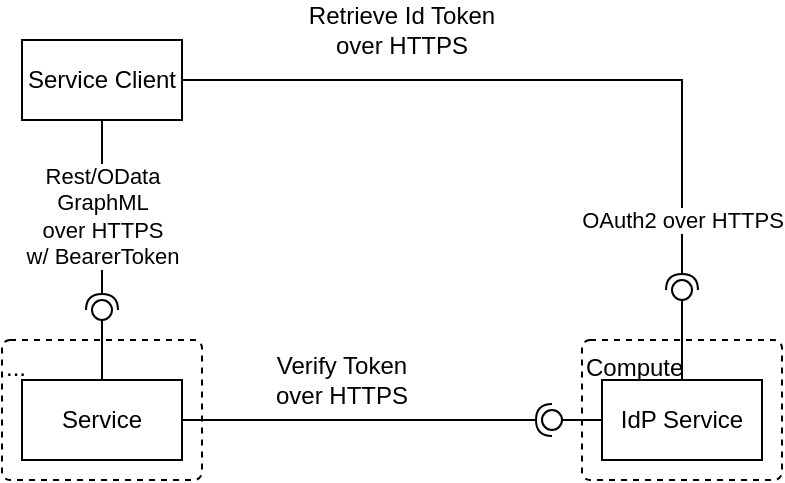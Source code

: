 <mxfile version="20.3.0" type="device"><diagram id="tFx8NVUHpEqBDBRQr2UT" name="Page-1"><mxGraphModel dx="782" dy="549" grid="1" gridSize="10" guides="1" tooltips="1" connect="1" arrows="1" fold="1" page="1" pageScale="1" pageWidth="850" pageHeight="1100" math="0" shadow="0"><root><mxCell id="0"/><mxCell id="1" parent="0"/><mxCell id="7Hd2JjvVldPIc2g6Mh50-1" value="..." style="rounded=1;whiteSpace=wrap;html=1;fillColor=none;dashed=1;align=left;verticalAlign=top;container=1;collapsible=0;recursiveResize=0;imageWidth=24;arcSize=8;absoluteArcSize=1;" parent="1" vertex="1"><mxGeometry x="110" y="220" width="100" height="70" as="geometry"/></mxCell><mxCell id="D9XaFIiuy-V0CTzfu7L--3" value="" style="rounded=0;orthogonalLoop=1;jettySize=auto;html=1;endArrow=none;endFill=0;sketch=0;sourcePerimeterSpacing=0;targetPerimeterSpacing=0;exitX=0.5;exitY=0;exitDx=0;exitDy=0;" edge="1" target="D9XaFIiuy-V0CTzfu7L--5" parent="1" source="7Hd2JjvVldPIc2g6Mh50-6"><mxGeometry relative="1" as="geometry"><mxPoint x="140" y="385" as="sourcePoint"/></mxGeometry></mxCell><mxCell id="D9XaFIiuy-V0CTzfu7L--4" value="Rest/OData&lt;br&gt;GraphML&lt;br&gt;over HTTPS&lt;br&gt;w/ BearerToken" style="rounded=0;orthogonalLoop=1;jettySize=auto;html=1;endArrow=halfCircle;endFill=0;entryX=0.5;entryY=0.5;endSize=6;strokeWidth=1;sketch=0;exitX=0.5;exitY=1;exitDx=0;exitDy=0;" edge="1" target="D9XaFIiuy-V0CTzfu7L--5" parent="1" source="7Hd2JjvVldPIc2g6Mh50-5"><mxGeometry relative="1" as="geometry"><mxPoint x="180" y="385" as="sourcePoint"/></mxGeometry></mxCell><mxCell id="D9XaFIiuy-V0CTzfu7L--5" value="" style="ellipse;whiteSpace=wrap;html=1;align=center;aspect=fixed;resizable=0;points=[];outlineConnect=0;sketch=0;" vertex="1" parent="1"><mxGeometry x="155" y="200" width="10" height="10" as="geometry"/></mxCell><mxCell id="D9XaFIiuy-V0CTzfu7L--6" value="" style="rounded=0;orthogonalLoop=1;jettySize=auto;html=1;endArrow=none;endFill=0;sketch=0;sourcePerimeterSpacing=0;targetPerimeterSpacing=0;exitX=0;exitY=0.5;exitDx=0;exitDy=0;" edge="1" target="D9XaFIiuy-V0CTzfu7L--8" parent="1" source="D9XaFIiuy-V0CTzfu7L--2"><mxGeometry relative="1" as="geometry"><mxPoint x="300" y="405" as="sourcePoint"/></mxGeometry></mxCell><mxCell id="D9XaFIiuy-V0CTzfu7L--7" value="" style="rounded=0;orthogonalLoop=1;jettySize=auto;html=1;endArrow=halfCircle;endFill=0;entryX=0.5;entryY=0.5;endSize=6;strokeWidth=1;sketch=0;exitX=1;exitY=0.5;exitDx=0;exitDy=0;" edge="1" target="D9XaFIiuy-V0CTzfu7L--8" parent="1" source="7Hd2JjvVldPIc2g6Mh50-6"><mxGeometry relative="1" as="geometry"><mxPoint x="340" y="405" as="sourcePoint"/></mxGeometry></mxCell><mxCell id="D9XaFIiuy-V0CTzfu7L--8" value="" style="ellipse;whiteSpace=wrap;html=1;align=center;aspect=fixed;resizable=0;points=[];outlineConnect=0;sketch=0;" vertex="1" parent="1"><mxGeometry x="380" y="255" width="10" height="10" as="geometry"/></mxCell><mxCell id="D9XaFIiuy-V0CTzfu7L--10" value="" style="rounded=0;orthogonalLoop=1;jettySize=auto;html=1;endArrow=none;endFill=0;sketch=0;sourcePerimeterSpacing=0;targetPerimeterSpacing=0;exitX=0.5;exitY=0;exitDx=0;exitDy=0;" edge="1" target="D9XaFIiuy-V0CTzfu7L--12" parent="1" source="D9XaFIiuy-V0CTzfu7L--2"><mxGeometry relative="1" as="geometry"><mxPoint x="380" y="125" as="sourcePoint"/></mxGeometry></mxCell><mxCell id="D9XaFIiuy-V0CTzfu7L--11" value="OAuth2 over HTTPS" style="rounded=0;orthogonalLoop=1;jettySize=auto;html=1;endArrow=halfCircle;endFill=0;entryX=0.5;entryY=0.5;endSize=6;strokeWidth=1;sketch=0;exitX=1;exitY=0.5;exitDx=0;exitDy=0;" edge="1" target="D9XaFIiuy-V0CTzfu7L--12" parent="1" source="7Hd2JjvVldPIc2g6Mh50-5"><mxGeometry x="0.803" relative="1" as="geometry"><mxPoint x="420" y="125" as="sourcePoint"/><Array as="points"><mxPoint x="450" y="90"/></Array><mxPoint as="offset"/></mxGeometry></mxCell><mxCell id="D9XaFIiuy-V0CTzfu7L--12" value="" style="ellipse;whiteSpace=wrap;html=1;align=center;aspect=fixed;resizable=0;points=[];outlineConnect=0;sketch=0;" vertex="1" parent="1"><mxGeometry x="445" y="190" width="10" height="10" as="geometry"/></mxCell><mxCell id="D9XaFIiuy-V0CTzfu7L--13" value="Retrieve Id Token over HTTPS" style="text;html=1;strokeColor=none;fillColor=none;align=center;verticalAlign=middle;whiteSpace=wrap;rounded=0;" vertex="1" parent="1"><mxGeometry x="260" y="50" width="100" height="30" as="geometry"/></mxCell><mxCell id="D9XaFIiuy-V0CTzfu7L--14" value="Verify Token&lt;br&gt;over HTTPS" style="text;html=1;strokeColor=none;fillColor=none;align=center;verticalAlign=middle;whiteSpace=wrap;rounded=0;" vertex="1" parent="1"><mxGeometry x="230" y="225" width="100" height="30" as="geometry"/></mxCell><mxCell id="7Hd2JjvVldPIc2g6Mh50-2" value="Containers" parent="0"/><mxCell id="7Hd2JjvVldPIc2g6Mh50-3" value="Elements" parent="0"/><mxCell id="7Hd2JjvVldPIc2g6Mh50-6" value="Service" style="rounded=0;whiteSpace=wrap;html=1;strokeColor=default;fillColor=none;" parent="7Hd2JjvVldPIc2g6Mh50-3" vertex="1"><mxGeometry x="120" y="240" width="80" height="40" as="geometry"/></mxCell><mxCell id="D9XaFIiuy-V0CTzfu7L--1" value="Compute" style="rounded=1;whiteSpace=wrap;html=1;fillColor=none;dashed=1;align=left;verticalAlign=top;container=1;collapsible=0;recursiveResize=0;imageWidth=24;arcSize=8;absoluteArcSize=1;" vertex="1" parent="7Hd2JjvVldPIc2g6Mh50-3"><mxGeometry x="400" y="220" width="100" height="70" as="geometry"/></mxCell><mxCell id="D9XaFIiuy-V0CTzfu7L--2" value="IdP Service" style="rounded=0;whiteSpace=wrap;html=1;strokeColor=default;fillColor=none;" vertex="1" parent="D9XaFIiuy-V0CTzfu7L--1"><mxGeometry x="10" y="20" width="80" height="40" as="geometry"/></mxCell><mxCell id="7Hd2JjvVldPIc2g6Mh50-5" value="Service Client" style="rounded=0;whiteSpace=wrap;html=1;strokeColor=default;fillColor=none;" parent="7Hd2JjvVldPIc2g6Mh50-3" vertex="1"><mxGeometry x="120" y="70" width="80" height="40" as="geometry"/></mxCell></root></mxGraphModel></diagram></mxfile>